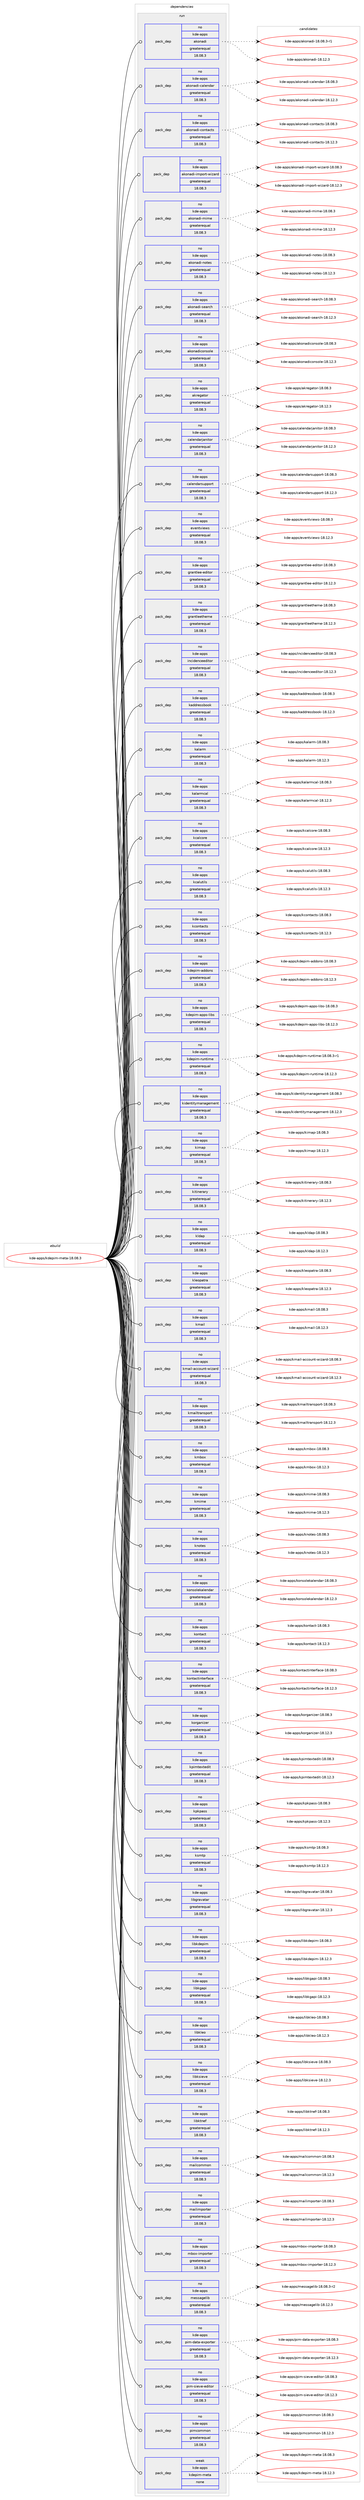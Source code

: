 digraph prolog {

# *************
# Graph options
# *************

newrank=true;
concentrate=true;
compound=true;
graph [rankdir=LR,fontname=Helvetica,fontsize=10,ranksep=1.5];#, ranksep=2.5, nodesep=0.2];
edge  [arrowhead=vee];
node  [fontname=Helvetica,fontsize=10];

# **********
# The ebuild
# **********

subgraph cluster_leftcol {
color=gray;
rank=same;
label=<<i>ebuild</i>>;
id [label="kde-apps/kdepim-meta-18.08.3", color=red, width=4, href="../kde-apps/kdepim-meta-18.08.3.svg"];
}

# ****************
# The dependencies
# ****************

subgraph cluster_midcol {
color=gray;
label=<<i>dependencies</i>>;
subgraph cluster_compile {
fillcolor="#eeeeee";
style=filled;
label=<<i>compile</i>>;
}
subgraph cluster_compileandrun {
fillcolor="#eeeeee";
style=filled;
label=<<i>compile and run</i>>;
}
subgraph cluster_run {
fillcolor="#eeeeee";
style=filled;
label=<<i>run</i>>;
subgraph pack1121995 {
dependency1575246 [label=<<TABLE BORDER="0" CELLBORDER="1" CELLSPACING="0" CELLPADDING="4" WIDTH="220"><TR><TD ROWSPAN="6" CELLPADDING="30">pack_dep</TD></TR><TR><TD WIDTH="110">no</TD></TR><TR><TD>kde-apps</TD></TR><TR><TD>akonadi</TD></TR><TR><TD>greaterequal</TD></TR><TR><TD>18.08.3</TD></TR></TABLE>>, shape=none, color=blue];
}
id:e -> dependency1575246:w [weight=20,style="solid",arrowhead="odot"];
subgraph pack1121996 {
dependency1575247 [label=<<TABLE BORDER="0" CELLBORDER="1" CELLSPACING="0" CELLPADDING="4" WIDTH="220"><TR><TD ROWSPAN="6" CELLPADDING="30">pack_dep</TD></TR><TR><TD WIDTH="110">no</TD></TR><TR><TD>kde-apps</TD></TR><TR><TD>akonadi-calendar</TD></TR><TR><TD>greaterequal</TD></TR><TR><TD>18.08.3</TD></TR></TABLE>>, shape=none, color=blue];
}
id:e -> dependency1575247:w [weight=20,style="solid",arrowhead="odot"];
subgraph pack1121997 {
dependency1575248 [label=<<TABLE BORDER="0" CELLBORDER="1" CELLSPACING="0" CELLPADDING="4" WIDTH="220"><TR><TD ROWSPAN="6" CELLPADDING="30">pack_dep</TD></TR><TR><TD WIDTH="110">no</TD></TR><TR><TD>kde-apps</TD></TR><TR><TD>akonadi-contacts</TD></TR><TR><TD>greaterequal</TD></TR><TR><TD>18.08.3</TD></TR></TABLE>>, shape=none, color=blue];
}
id:e -> dependency1575248:w [weight=20,style="solid",arrowhead="odot"];
subgraph pack1121998 {
dependency1575249 [label=<<TABLE BORDER="0" CELLBORDER="1" CELLSPACING="0" CELLPADDING="4" WIDTH="220"><TR><TD ROWSPAN="6" CELLPADDING="30">pack_dep</TD></TR><TR><TD WIDTH="110">no</TD></TR><TR><TD>kde-apps</TD></TR><TR><TD>akonadi-import-wizard</TD></TR><TR><TD>greaterequal</TD></TR><TR><TD>18.08.3</TD></TR></TABLE>>, shape=none, color=blue];
}
id:e -> dependency1575249:w [weight=20,style="solid",arrowhead="odot"];
subgraph pack1121999 {
dependency1575250 [label=<<TABLE BORDER="0" CELLBORDER="1" CELLSPACING="0" CELLPADDING="4" WIDTH="220"><TR><TD ROWSPAN="6" CELLPADDING="30">pack_dep</TD></TR><TR><TD WIDTH="110">no</TD></TR><TR><TD>kde-apps</TD></TR><TR><TD>akonadi-mime</TD></TR><TR><TD>greaterequal</TD></TR><TR><TD>18.08.3</TD></TR></TABLE>>, shape=none, color=blue];
}
id:e -> dependency1575250:w [weight=20,style="solid",arrowhead="odot"];
subgraph pack1122000 {
dependency1575251 [label=<<TABLE BORDER="0" CELLBORDER="1" CELLSPACING="0" CELLPADDING="4" WIDTH="220"><TR><TD ROWSPAN="6" CELLPADDING="30">pack_dep</TD></TR><TR><TD WIDTH="110">no</TD></TR><TR><TD>kde-apps</TD></TR><TR><TD>akonadi-notes</TD></TR><TR><TD>greaterequal</TD></TR><TR><TD>18.08.3</TD></TR></TABLE>>, shape=none, color=blue];
}
id:e -> dependency1575251:w [weight=20,style="solid",arrowhead="odot"];
subgraph pack1122001 {
dependency1575252 [label=<<TABLE BORDER="0" CELLBORDER="1" CELLSPACING="0" CELLPADDING="4" WIDTH="220"><TR><TD ROWSPAN="6" CELLPADDING="30">pack_dep</TD></TR><TR><TD WIDTH="110">no</TD></TR><TR><TD>kde-apps</TD></TR><TR><TD>akonadi-search</TD></TR><TR><TD>greaterequal</TD></TR><TR><TD>18.08.3</TD></TR></TABLE>>, shape=none, color=blue];
}
id:e -> dependency1575252:w [weight=20,style="solid",arrowhead="odot"];
subgraph pack1122002 {
dependency1575253 [label=<<TABLE BORDER="0" CELLBORDER="1" CELLSPACING="0" CELLPADDING="4" WIDTH="220"><TR><TD ROWSPAN="6" CELLPADDING="30">pack_dep</TD></TR><TR><TD WIDTH="110">no</TD></TR><TR><TD>kde-apps</TD></TR><TR><TD>akonadiconsole</TD></TR><TR><TD>greaterequal</TD></TR><TR><TD>18.08.3</TD></TR></TABLE>>, shape=none, color=blue];
}
id:e -> dependency1575253:w [weight=20,style="solid",arrowhead="odot"];
subgraph pack1122003 {
dependency1575254 [label=<<TABLE BORDER="0" CELLBORDER="1" CELLSPACING="0" CELLPADDING="4" WIDTH="220"><TR><TD ROWSPAN="6" CELLPADDING="30">pack_dep</TD></TR><TR><TD WIDTH="110">no</TD></TR><TR><TD>kde-apps</TD></TR><TR><TD>akregator</TD></TR><TR><TD>greaterequal</TD></TR><TR><TD>18.08.3</TD></TR></TABLE>>, shape=none, color=blue];
}
id:e -> dependency1575254:w [weight=20,style="solid",arrowhead="odot"];
subgraph pack1122004 {
dependency1575255 [label=<<TABLE BORDER="0" CELLBORDER="1" CELLSPACING="0" CELLPADDING="4" WIDTH="220"><TR><TD ROWSPAN="6" CELLPADDING="30">pack_dep</TD></TR><TR><TD WIDTH="110">no</TD></TR><TR><TD>kde-apps</TD></TR><TR><TD>calendarjanitor</TD></TR><TR><TD>greaterequal</TD></TR><TR><TD>18.08.3</TD></TR></TABLE>>, shape=none, color=blue];
}
id:e -> dependency1575255:w [weight=20,style="solid",arrowhead="odot"];
subgraph pack1122005 {
dependency1575256 [label=<<TABLE BORDER="0" CELLBORDER="1" CELLSPACING="0" CELLPADDING="4" WIDTH="220"><TR><TD ROWSPAN="6" CELLPADDING="30">pack_dep</TD></TR><TR><TD WIDTH="110">no</TD></TR><TR><TD>kde-apps</TD></TR><TR><TD>calendarsupport</TD></TR><TR><TD>greaterequal</TD></TR><TR><TD>18.08.3</TD></TR></TABLE>>, shape=none, color=blue];
}
id:e -> dependency1575256:w [weight=20,style="solid",arrowhead="odot"];
subgraph pack1122006 {
dependency1575257 [label=<<TABLE BORDER="0" CELLBORDER="1" CELLSPACING="0" CELLPADDING="4" WIDTH="220"><TR><TD ROWSPAN="6" CELLPADDING="30">pack_dep</TD></TR><TR><TD WIDTH="110">no</TD></TR><TR><TD>kde-apps</TD></TR><TR><TD>eventviews</TD></TR><TR><TD>greaterequal</TD></TR><TR><TD>18.08.3</TD></TR></TABLE>>, shape=none, color=blue];
}
id:e -> dependency1575257:w [weight=20,style="solid",arrowhead="odot"];
subgraph pack1122007 {
dependency1575258 [label=<<TABLE BORDER="0" CELLBORDER="1" CELLSPACING="0" CELLPADDING="4" WIDTH="220"><TR><TD ROWSPAN="6" CELLPADDING="30">pack_dep</TD></TR><TR><TD WIDTH="110">no</TD></TR><TR><TD>kde-apps</TD></TR><TR><TD>grantlee-editor</TD></TR><TR><TD>greaterequal</TD></TR><TR><TD>18.08.3</TD></TR></TABLE>>, shape=none, color=blue];
}
id:e -> dependency1575258:w [weight=20,style="solid",arrowhead="odot"];
subgraph pack1122008 {
dependency1575259 [label=<<TABLE BORDER="0" CELLBORDER="1" CELLSPACING="0" CELLPADDING="4" WIDTH="220"><TR><TD ROWSPAN="6" CELLPADDING="30">pack_dep</TD></TR><TR><TD WIDTH="110">no</TD></TR><TR><TD>kde-apps</TD></TR><TR><TD>grantleetheme</TD></TR><TR><TD>greaterequal</TD></TR><TR><TD>18.08.3</TD></TR></TABLE>>, shape=none, color=blue];
}
id:e -> dependency1575259:w [weight=20,style="solid",arrowhead="odot"];
subgraph pack1122009 {
dependency1575260 [label=<<TABLE BORDER="0" CELLBORDER="1" CELLSPACING="0" CELLPADDING="4" WIDTH="220"><TR><TD ROWSPAN="6" CELLPADDING="30">pack_dep</TD></TR><TR><TD WIDTH="110">no</TD></TR><TR><TD>kde-apps</TD></TR><TR><TD>incidenceeditor</TD></TR><TR><TD>greaterequal</TD></TR><TR><TD>18.08.3</TD></TR></TABLE>>, shape=none, color=blue];
}
id:e -> dependency1575260:w [weight=20,style="solid",arrowhead="odot"];
subgraph pack1122010 {
dependency1575261 [label=<<TABLE BORDER="0" CELLBORDER="1" CELLSPACING="0" CELLPADDING="4" WIDTH="220"><TR><TD ROWSPAN="6" CELLPADDING="30">pack_dep</TD></TR><TR><TD WIDTH="110">no</TD></TR><TR><TD>kde-apps</TD></TR><TR><TD>kaddressbook</TD></TR><TR><TD>greaterequal</TD></TR><TR><TD>18.08.3</TD></TR></TABLE>>, shape=none, color=blue];
}
id:e -> dependency1575261:w [weight=20,style="solid",arrowhead="odot"];
subgraph pack1122011 {
dependency1575262 [label=<<TABLE BORDER="0" CELLBORDER="1" CELLSPACING="0" CELLPADDING="4" WIDTH="220"><TR><TD ROWSPAN="6" CELLPADDING="30">pack_dep</TD></TR><TR><TD WIDTH="110">no</TD></TR><TR><TD>kde-apps</TD></TR><TR><TD>kalarm</TD></TR><TR><TD>greaterequal</TD></TR><TR><TD>18.08.3</TD></TR></TABLE>>, shape=none, color=blue];
}
id:e -> dependency1575262:w [weight=20,style="solid",arrowhead="odot"];
subgraph pack1122012 {
dependency1575263 [label=<<TABLE BORDER="0" CELLBORDER="1" CELLSPACING="0" CELLPADDING="4" WIDTH="220"><TR><TD ROWSPAN="6" CELLPADDING="30">pack_dep</TD></TR><TR><TD WIDTH="110">no</TD></TR><TR><TD>kde-apps</TD></TR><TR><TD>kalarmcal</TD></TR><TR><TD>greaterequal</TD></TR><TR><TD>18.08.3</TD></TR></TABLE>>, shape=none, color=blue];
}
id:e -> dependency1575263:w [weight=20,style="solid",arrowhead="odot"];
subgraph pack1122013 {
dependency1575264 [label=<<TABLE BORDER="0" CELLBORDER="1" CELLSPACING="0" CELLPADDING="4" WIDTH="220"><TR><TD ROWSPAN="6" CELLPADDING="30">pack_dep</TD></TR><TR><TD WIDTH="110">no</TD></TR><TR><TD>kde-apps</TD></TR><TR><TD>kcalcore</TD></TR><TR><TD>greaterequal</TD></TR><TR><TD>18.08.3</TD></TR></TABLE>>, shape=none, color=blue];
}
id:e -> dependency1575264:w [weight=20,style="solid",arrowhead="odot"];
subgraph pack1122014 {
dependency1575265 [label=<<TABLE BORDER="0" CELLBORDER="1" CELLSPACING="0" CELLPADDING="4" WIDTH="220"><TR><TD ROWSPAN="6" CELLPADDING="30">pack_dep</TD></TR><TR><TD WIDTH="110">no</TD></TR><TR><TD>kde-apps</TD></TR><TR><TD>kcalutils</TD></TR><TR><TD>greaterequal</TD></TR><TR><TD>18.08.3</TD></TR></TABLE>>, shape=none, color=blue];
}
id:e -> dependency1575265:w [weight=20,style="solid",arrowhead="odot"];
subgraph pack1122015 {
dependency1575266 [label=<<TABLE BORDER="0" CELLBORDER="1" CELLSPACING="0" CELLPADDING="4" WIDTH="220"><TR><TD ROWSPAN="6" CELLPADDING="30">pack_dep</TD></TR><TR><TD WIDTH="110">no</TD></TR><TR><TD>kde-apps</TD></TR><TR><TD>kcontacts</TD></TR><TR><TD>greaterequal</TD></TR><TR><TD>18.08.3</TD></TR></TABLE>>, shape=none, color=blue];
}
id:e -> dependency1575266:w [weight=20,style="solid",arrowhead="odot"];
subgraph pack1122016 {
dependency1575267 [label=<<TABLE BORDER="0" CELLBORDER="1" CELLSPACING="0" CELLPADDING="4" WIDTH="220"><TR><TD ROWSPAN="6" CELLPADDING="30">pack_dep</TD></TR><TR><TD WIDTH="110">no</TD></TR><TR><TD>kde-apps</TD></TR><TR><TD>kdepim-addons</TD></TR><TR><TD>greaterequal</TD></TR><TR><TD>18.08.3</TD></TR></TABLE>>, shape=none, color=blue];
}
id:e -> dependency1575267:w [weight=20,style="solid",arrowhead="odot"];
subgraph pack1122017 {
dependency1575268 [label=<<TABLE BORDER="0" CELLBORDER="1" CELLSPACING="0" CELLPADDING="4" WIDTH="220"><TR><TD ROWSPAN="6" CELLPADDING="30">pack_dep</TD></TR><TR><TD WIDTH="110">no</TD></TR><TR><TD>kde-apps</TD></TR><TR><TD>kdepim-apps-libs</TD></TR><TR><TD>greaterequal</TD></TR><TR><TD>18.08.3</TD></TR></TABLE>>, shape=none, color=blue];
}
id:e -> dependency1575268:w [weight=20,style="solid",arrowhead="odot"];
subgraph pack1122018 {
dependency1575269 [label=<<TABLE BORDER="0" CELLBORDER="1" CELLSPACING="0" CELLPADDING="4" WIDTH="220"><TR><TD ROWSPAN="6" CELLPADDING="30">pack_dep</TD></TR><TR><TD WIDTH="110">no</TD></TR><TR><TD>kde-apps</TD></TR><TR><TD>kdepim-runtime</TD></TR><TR><TD>greaterequal</TD></TR><TR><TD>18.08.3</TD></TR></TABLE>>, shape=none, color=blue];
}
id:e -> dependency1575269:w [weight=20,style="solid",arrowhead="odot"];
subgraph pack1122019 {
dependency1575270 [label=<<TABLE BORDER="0" CELLBORDER="1" CELLSPACING="0" CELLPADDING="4" WIDTH="220"><TR><TD ROWSPAN="6" CELLPADDING="30">pack_dep</TD></TR><TR><TD WIDTH="110">no</TD></TR><TR><TD>kde-apps</TD></TR><TR><TD>kidentitymanagement</TD></TR><TR><TD>greaterequal</TD></TR><TR><TD>18.08.3</TD></TR></TABLE>>, shape=none, color=blue];
}
id:e -> dependency1575270:w [weight=20,style="solid",arrowhead="odot"];
subgraph pack1122020 {
dependency1575271 [label=<<TABLE BORDER="0" CELLBORDER="1" CELLSPACING="0" CELLPADDING="4" WIDTH="220"><TR><TD ROWSPAN="6" CELLPADDING="30">pack_dep</TD></TR><TR><TD WIDTH="110">no</TD></TR><TR><TD>kde-apps</TD></TR><TR><TD>kimap</TD></TR><TR><TD>greaterequal</TD></TR><TR><TD>18.08.3</TD></TR></TABLE>>, shape=none, color=blue];
}
id:e -> dependency1575271:w [weight=20,style="solid",arrowhead="odot"];
subgraph pack1122021 {
dependency1575272 [label=<<TABLE BORDER="0" CELLBORDER="1" CELLSPACING="0" CELLPADDING="4" WIDTH="220"><TR><TD ROWSPAN="6" CELLPADDING="30">pack_dep</TD></TR><TR><TD WIDTH="110">no</TD></TR><TR><TD>kde-apps</TD></TR><TR><TD>kitinerary</TD></TR><TR><TD>greaterequal</TD></TR><TR><TD>18.08.3</TD></TR></TABLE>>, shape=none, color=blue];
}
id:e -> dependency1575272:w [weight=20,style="solid",arrowhead="odot"];
subgraph pack1122022 {
dependency1575273 [label=<<TABLE BORDER="0" CELLBORDER="1" CELLSPACING="0" CELLPADDING="4" WIDTH="220"><TR><TD ROWSPAN="6" CELLPADDING="30">pack_dep</TD></TR><TR><TD WIDTH="110">no</TD></TR><TR><TD>kde-apps</TD></TR><TR><TD>kldap</TD></TR><TR><TD>greaterequal</TD></TR><TR><TD>18.08.3</TD></TR></TABLE>>, shape=none, color=blue];
}
id:e -> dependency1575273:w [weight=20,style="solid",arrowhead="odot"];
subgraph pack1122023 {
dependency1575274 [label=<<TABLE BORDER="0" CELLBORDER="1" CELLSPACING="0" CELLPADDING="4" WIDTH="220"><TR><TD ROWSPAN="6" CELLPADDING="30">pack_dep</TD></TR><TR><TD WIDTH="110">no</TD></TR><TR><TD>kde-apps</TD></TR><TR><TD>kleopatra</TD></TR><TR><TD>greaterequal</TD></TR><TR><TD>18.08.3</TD></TR></TABLE>>, shape=none, color=blue];
}
id:e -> dependency1575274:w [weight=20,style="solid",arrowhead="odot"];
subgraph pack1122024 {
dependency1575275 [label=<<TABLE BORDER="0" CELLBORDER="1" CELLSPACING="0" CELLPADDING="4" WIDTH="220"><TR><TD ROWSPAN="6" CELLPADDING="30">pack_dep</TD></TR><TR><TD WIDTH="110">no</TD></TR><TR><TD>kde-apps</TD></TR><TR><TD>kmail</TD></TR><TR><TD>greaterequal</TD></TR><TR><TD>18.08.3</TD></TR></TABLE>>, shape=none, color=blue];
}
id:e -> dependency1575275:w [weight=20,style="solid",arrowhead="odot"];
subgraph pack1122025 {
dependency1575276 [label=<<TABLE BORDER="0" CELLBORDER="1" CELLSPACING="0" CELLPADDING="4" WIDTH="220"><TR><TD ROWSPAN="6" CELLPADDING="30">pack_dep</TD></TR><TR><TD WIDTH="110">no</TD></TR><TR><TD>kde-apps</TD></TR><TR><TD>kmail-account-wizard</TD></TR><TR><TD>greaterequal</TD></TR><TR><TD>18.08.3</TD></TR></TABLE>>, shape=none, color=blue];
}
id:e -> dependency1575276:w [weight=20,style="solid",arrowhead="odot"];
subgraph pack1122026 {
dependency1575277 [label=<<TABLE BORDER="0" CELLBORDER="1" CELLSPACING="0" CELLPADDING="4" WIDTH="220"><TR><TD ROWSPAN="6" CELLPADDING="30">pack_dep</TD></TR><TR><TD WIDTH="110">no</TD></TR><TR><TD>kde-apps</TD></TR><TR><TD>kmailtransport</TD></TR><TR><TD>greaterequal</TD></TR><TR><TD>18.08.3</TD></TR></TABLE>>, shape=none, color=blue];
}
id:e -> dependency1575277:w [weight=20,style="solid",arrowhead="odot"];
subgraph pack1122027 {
dependency1575278 [label=<<TABLE BORDER="0" CELLBORDER="1" CELLSPACING="0" CELLPADDING="4" WIDTH="220"><TR><TD ROWSPAN="6" CELLPADDING="30">pack_dep</TD></TR><TR><TD WIDTH="110">no</TD></TR><TR><TD>kde-apps</TD></TR><TR><TD>kmbox</TD></TR><TR><TD>greaterequal</TD></TR><TR><TD>18.08.3</TD></TR></TABLE>>, shape=none, color=blue];
}
id:e -> dependency1575278:w [weight=20,style="solid",arrowhead="odot"];
subgraph pack1122028 {
dependency1575279 [label=<<TABLE BORDER="0" CELLBORDER="1" CELLSPACING="0" CELLPADDING="4" WIDTH="220"><TR><TD ROWSPAN="6" CELLPADDING="30">pack_dep</TD></TR><TR><TD WIDTH="110">no</TD></TR><TR><TD>kde-apps</TD></TR><TR><TD>kmime</TD></TR><TR><TD>greaterequal</TD></TR><TR><TD>18.08.3</TD></TR></TABLE>>, shape=none, color=blue];
}
id:e -> dependency1575279:w [weight=20,style="solid",arrowhead="odot"];
subgraph pack1122029 {
dependency1575280 [label=<<TABLE BORDER="0" CELLBORDER="1" CELLSPACING="0" CELLPADDING="4" WIDTH="220"><TR><TD ROWSPAN="6" CELLPADDING="30">pack_dep</TD></TR><TR><TD WIDTH="110">no</TD></TR><TR><TD>kde-apps</TD></TR><TR><TD>knotes</TD></TR><TR><TD>greaterequal</TD></TR><TR><TD>18.08.3</TD></TR></TABLE>>, shape=none, color=blue];
}
id:e -> dependency1575280:w [weight=20,style="solid",arrowhead="odot"];
subgraph pack1122030 {
dependency1575281 [label=<<TABLE BORDER="0" CELLBORDER="1" CELLSPACING="0" CELLPADDING="4" WIDTH="220"><TR><TD ROWSPAN="6" CELLPADDING="30">pack_dep</TD></TR><TR><TD WIDTH="110">no</TD></TR><TR><TD>kde-apps</TD></TR><TR><TD>konsolekalendar</TD></TR><TR><TD>greaterequal</TD></TR><TR><TD>18.08.3</TD></TR></TABLE>>, shape=none, color=blue];
}
id:e -> dependency1575281:w [weight=20,style="solid",arrowhead="odot"];
subgraph pack1122031 {
dependency1575282 [label=<<TABLE BORDER="0" CELLBORDER="1" CELLSPACING="0" CELLPADDING="4" WIDTH="220"><TR><TD ROWSPAN="6" CELLPADDING="30">pack_dep</TD></TR><TR><TD WIDTH="110">no</TD></TR><TR><TD>kde-apps</TD></TR><TR><TD>kontact</TD></TR><TR><TD>greaterequal</TD></TR><TR><TD>18.08.3</TD></TR></TABLE>>, shape=none, color=blue];
}
id:e -> dependency1575282:w [weight=20,style="solid",arrowhead="odot"];
subgraph pack1122032 {
dependency1575283 [label=<<TABLE BORDER="0" CELLBORDER="1" CELLSPACING="0" CELLPADDING="4" WIDTH="220"><TR><TD ROWSPAN="6" CELLPADDING="30">pack_dep</TD></TR><TR><TD WIDTH="110">no</TD></TR><TR><TD>kde-apps</TD></TR><TR><TD>kontactinterface</TD></TR><TR><TD>greaterequal</TD></TR><TR><TD>18.08.3</TD></TR></TABLE>>, shape=none, color=blue];
}
id:e -> dependency1575283:w [weight=20,style="solid",arrowhead="odot"];
subgraph pack1122033 {
dependency1575284 [label=<<TABLE BORDER="0" CELLBORDER="1" CELLSPACING="0" CELLPADDING="4" WIDTH="220"><TR><TD ROWSPAN="6" CELLPADDING="30">pack_dep</TD></TR><TR><TD WIDTH="110">no</TD></TR><TR><TD>kde-apps</TD></TR><TR><TD>korganizer</TD></TR><TR><TD>greaterequal</TD></TR><TR><TD>18.08.3</TD></TR></TABLE>>, shape=none, color=blue];
}
id:e -> dependency1575284:w [weight=20,style="solid",arrowhead="odot"];
subgraph pack1122034 {
dependency1575285 [label=<<TABLE BORDER="0" CELLBORDER="1" CELLSPACING="0" CELLPADDING="4" WIDTH="220"><TR><TD ROWSPAN="6" CELLPADDING="30">pack_dep</TD></TR><TR><TD WIDTH="110">no</TD></TR><TR><TD>kde-apps</TD></TR><TR><TD>kpimtextedit</TD></TR><TR><TD>greaterequal</TD></TR><TR><TD>18.08.3</TD></TR></TABLE>>, shape=none, color=blue];
}
id:e -> dependency1575285:w [weight=20,style="solid",arrowhead="odot"];
subgraph pack1122035 {
dependency1575286 [label=<<TABLE BORDER="0" CELLBORDER="1" CELLSPACING="0" CELLPADDING="4" WIDTH="220"><TR><TD ROWSPAN="6" CELLPADDING="30">pack_dep</TD></TR><TR><TD WIDTH="110">no</TD></TR><TR><TD>kde-apps</TD></TR><TR><TD>kpkpass</TD></TR><TR><TD>greaterequal</TD></TR><TR><TD>18.08.3</TD></TR></TABLE>>, shape=none, color=blue];
}
id:e -> dependency1575286:w [weight=20,style="solid",arrowhead="odot"];
subgraph pack1122036 {
dependency1575287 [label=<<TABLE BORDER="0" CELLBORDER="1" CELLSPACING="0" CELLPADDING="4" WIDTH="220"><TR><TD ROWSPAN="6" CELLPADDING="30">pack_dep</TD></TR><TR><TD WIDTH="110">no</TD></TR><TR><TD>kde-apps</TD></TR><TR><TD>ksmtp</TD></TR><TR><TD>greaterequal</TD></TR><TR><TD>18.08.3</TD></TR></TABLE>>, shape=none, color=blue];
}
id:e -> dependency1575287:w [weight=20,style="solid",arrowhead="odot"];
subgraph pack1122037 {
dependency1575288 [label=<<TABLE BORDER="0" CELLBORDER="1" CELLSPACING="0" CELLPADDING="4" WIDTH="220"><TR><TD ROWSPAN="6" CELLPADDING="30">pack_dep</TD></TR><TR><TD WIDTH="110">no</TD></TR><TR><TD>kde-apps</TD></TR><TR><TD>libgravatar</TD></TR><TR><TD>greaterequal</TD></TR><TR><TD>18.08.3</TD></TR></TABLE>>, shape=none, color=blue];
}
id:e -> dependency1575288:w [weight=20,style="solid",arrowhead="odot"];
subgraph pack1122038 {
dependency1575289 [label=<<TABLE BORDER="0" CELLBORDER="1" CELLSPACING="0" CELLPADDING="4" WIDTH="220"><TR><TD ROWSPAN="6" CELLPADDING="30">pack_dep</TD></TR><TR><TD WIDTH="110">no</TD></TR><TR><TD>kde-apps</TD></TR><TR><TD>libkdepim</TD></TR><TR><TD>greaterequal</TD></TR><TR><TD>18.08.3</TD></TR></TABLE>>, shape=none, color=blue];
}
id:e -> dependency1575289:w [weight=20,style="solid",arrowhead="odot"];
subgraph pack1122039 {
dependency1575290 [label=<<TABLE BORDER="0" CELLBORDER="1" CELLSPACING="0" CELLPADDING="4" WIDTH="220"><TR><TD ROWSPAN="6" CELLPADDING="30">pack_dep</TD></TR><TR><TD WIDTH="110">no</TD></TR><TR><TD>kde-apps</TD></TR><TR><TD>libkgapi</TD></TR><TR><TD>greaterequal</TD></TR><TR><TD>18.08.3</TD></TR></TABLE>>, shape=none, color=blue];
}
id:e -> dependency1575290:w [weight=20,style="solid",arrowhead="odot"];
subgraph pack1122040 {
dependency1575291 [label=<<TABLE BORDER="0" CELLBORDER="1" CELLSPACING="0" CELLPADDING="4" WIDTH="220"><TR><TD ROWSPAN="6" CELLPADDING="30">pack_dep</TD></TR><TR><TD WIDTH="110">no</TD></TR><TR><TD>kde-apps</TD></TR><TR><TD>libkleo</TD></TR><TR><TD>greaterequal</TD></TR><TR><TD>18.08.3</TD></TR></TABLE>>, shape=none, color=blue];
}
id:e -> dependency1575291:w [weight=20,style="solid",arrowhead="odot"];
subgraph pack1122041 {
dependency1575292 [label=<<TABLE BORDER="0" CELLBORDER="1" CELLSPACING="0" CELLPADDING="4" WIDTH="220"><TR><TD ROWSPAN="6" CELLPADDING="30">pack_dep</TD></TR><TR><TD WIDTH="110">no</TD></TR><TR><TD>kde-apps</TD></TR><TR><TD>libksieve</TD></TR><TR><TD>greaterequal</TD></TR><TR><TD>18.08.3</TD></TR></TABLE>>, shape=none, color=blue];
}
id:e -> dependency1575292:w [weight=20,style="solid",arrowhead="odot"];
subgraph pack1122042 {
dependency1575293 [label=<<TABLE BORDER="0" CELLBORDER="1" CELLSPACING="0" CELLPADDING="4" WIDTH="220"><TR><TD ROWSPAN="6" CELLPADDING="30">pack_dep</TD></TR><TR><TD WIDTH="110">no</TD></TR><TR><TD>kde-apps</TD></TR><TR><TD>libktnef</TD></TR><TR><TD>greaterequal</TD></TR><TR><TD>18.08.3</TD></TR></TABLE>>, shape=none, color=blue];
}
id:e -> dependency1575293:w [weight=20,style="solid",arrowhead="odot"];
subgraph pack1122043 {
dependency1575294 [label=<<TABLE BORDER="0" CELLBORDER="1" CELLSPACING="0" CELLPADDING="4" WIDTH="220"><TR><TD ROWSPAN="6" CELLPADDING="30">pack_dep</TD></TR><TR><TD WIDTH="110">no</TD></TR><TR><TD>kde-apps</TD></TR><TR><TD>mailcommon</TD></TR><TR><TD>greaterequal</TD></TR><TR><TD>18.08.3</TD></TR></TABLE>>, shape=none, color=blue];
}
id:e -> dependency1575294:w [weight=20,style="solid",arrowhead="odot"];
subgraph pack1122044 {
dependency1575295 [label=<<TABLE BORDER="0" CELLBORDER="1" CELLSPACING="0" CELLPADDING="4" WIDTH="220"><TR><TD ROWSPAN="6" CELLPADDING="30">pack_dep</TD></TR><TR><TD WIDTH="110">no</TD></TR><TR><TD>kde-apps</TD></TR><TR><TD>mailimporter</TD></TR><TR><TD>greaterequal</TD></TR><TR><TD>18.08.3</TD></TR></TABLE>>, shape=none, color=blue];
}
id:e -> dependency1575295:w [weight=20,style="solid",arrowhead="odot"];
subgraph pack1122045 {
dependency1575296 [label=<<TABLE BORDER="0" CELLBORDER="1" CELLSPACING="0" CELLPADDING="4" WIDTH="220"><TR><TD ROWSPAN="6" CELLPADDING="30">pack_dep</TD></TR><TR><TD WIDTH="110">no</TD></TR><TR><TD>kde-apps</TD></TR><TR><TD>mbox-importer</TD></TR><TR><TD>greaterequal</TD></TR><TR><TD>18.08.3</TD></TR></TABLE>>, shape=none, color=blue];
}
id:e -> dependency1575296:w [weight=20,style="solid",arrowhead="odot"];
subgraph pack1122046 {
dependency1575297 [label=<<TABLE BORDER="0" CELLBORDER="1" CELLSPACING="0" CELLPADDING="4" WIDTH="220"><TR><TD ROWSPAN="6" CELLPADDING="30">pack_dep</TD></TR><TR><TD WIDTH="110">no</TD></TR><TR><TD>kde-apps</TD></TR><TR><TD>messagelib</TD></TR><TR><TD>greaterequal</TD></TR><TR><TD>18.08.3</TD></TR></TABLE>>, shape=none, color=blue];
}
id:e -> dependency1575297:w [weight=20,style="solid",arrowhead="odot"];
subgraph pack1122047 {
dependency1575298 [label=<<TABLE BORDER="0" CELLBORDER="1" CELLSPACING="0" CELLPADDING="4" WIDTH="220"><TR><TD ROWSPAN="6" CELLPADDING="30">pack_dep</TD></TR><TR><TD WIDTH="110">no</TD></TR><TR><TD>kde-apps</TD></TR><TR><TD>pim-data-exporter</TD></TR><TR><TD>greaterequal</TD></TR><TR><TD>18.08.3</TD></TR></TABLE>>, shape=none, color=blue];
}
id:e -> dependency1575298:w [weight=20,style="solid",arrowhead="odot"];
subgraph pack1122048 {
dependency1575299 [label=<<TABLE BORDER="0" CELLBORDER="1" CELLSPACING="0" CELLPADDING="4" WIDTH="220"><TR><TD ROWSPAN="6" CELLPADDING="30">pack_dep</TD></TR><TR><TD WIDTH="110">no</TD></TR><TR><TD>kde-apps</TD></TR><TR><TD>pim-sieve-editor</TD></TR><TR><TD>greaterequal</TD></TR><TR><TD>18.08.3</TD></TR></TABLE>>, shape=none, color=blue];
}
id:e -> dependency1575299:w [weight=20,style="solid",arrowhead="odot"];
subgraph pack1122049 {
dependency1575300 [label=<<TABLE BORDER="0" CELLBORDER="1" CELLSPACING="0" CELLPADDING="4" WIDTH="220"><TR><TD ROWSPAN="6" CELLPADDING="30">pack_dep</TD></TR><TR><TD WIDTH="110">no</TD></TR><TR><TD>kde-apps</TD></TR><TR><TD>pimcommon</TD></TR><TR><TD>greaterequal</TD></TR><TR><TD>18.08.3</TD></TR></TABLE>>, shape=none, color=blue];
}
id:e -> dependency1575300:w [weight=20,style="solid",arrowhead="odot"];
subgraph pack1122050 {
dependency1575301 [label=<<TABLE BORDER="0" CELLBORDER="1" CELLSPACING="0" CELLPADDING="4" WIDTH="220"><TR><TD ROWSPAN="6" CELLPADDING="30">pack_dep</TD></TR><TR><TD WIDTH="110">weak</TD></TR><TR><TD>kde-apps</TD></TR><TR><TD>kdepim-meta</TD></TR><TR><TD>none</TD></TR><TR><TD></TD></TR></TABLE>>, shape=none, color=blue];
}
id:e -> dependency1575301:w [weight=20,style="solid",arrowhead="odot"];
}
}

# **************
# The candidates
# **************

subgraph cluster_choices {
rank=same;
color=gray;
label=<<i>candidates</i>>;

subgraph choice1121995 {
color=black;
nodesep=1;
choice107100101459711211211547971071111109710010545495646485646514511449 [label="kde-apps/akonadi-18.08.3-r1", color=red, width=4,href="../kde-apps/akonadi-18.08.3-r1.svg"];
choice10710010145971121121154797107111110971001054549564649504651 [label="kde-apps/akonadi-18.12.3", color=red, width=4,href="../kde-apps/akonadi-18.12.3.svg"];
dependency1575246:e -> choice107100101459711211211547971071111109710010545495646485646514511449:w [style=dotted,weight="100"];
dependency1575246:e -> choice10710010145971121121154797107111110971001054549564649504651:w [style=dotted,weight="100"];
}
subgraph choice1121996 {
color=black;
nodesep=1;
choice1071001014597112112115479710711111097100105459997108101110100971144549564648564651 [label="kde-apps/akonadi-calendar-18.08.3", color=red, width=4,href="../kde-apps/akonadi-calendar-18.08.3.svg"];
choice1071001014597112112115479710711111097100105459997108101110100971144549564649504651 [label="kde-apps/akonadi-calendar-18.12.3", color=red, width=4,href="../kde-apps/akonadi-calendar-18.12.3.svg"];
dependency1575247:e -> choice1071001014597112112115479710711111097100105459997108101110100971144549564648564651:w [style=dotted,weight="100"];
dependency1575247:e -> choice1071001014597112112115479710711111097100105459997108101110100971144549564649504651:w [style=dotted,weight="100"];
}
subgraph choice1121997 {
color=black;
nodesep=1;
choice1071001014597112112115479710711111097100105459911111011697991161154549564648564651 [label="kde-apps/akonadi-contacts-18.08.3", color=red, width=4,href="../kde-apps/akonadi-contacts-18.08.3.svg"];
choice1071001014597112112115479710711111097100105459911111011697991161154549564649504651 [label="kde-apps/akonadi-contacts-18.12.3", color=red, width=4,href="../kde-apps/akonadi-contacts-18.12.3.svg"];
dependency1575248:e -> choice1071001014597112112115479710711111097100105459911111011697991161154549564648564651:w [style=dotted,weight="100"];
dependency1575248:e -> choice1071001014597112112115479710711111097100105459911111011697991161154549564649504651:w [style=dotted,weight="100"];
}
subgraph choice1121998 {
color=black;
nodesep=1;
choice10710010145971121121154797107111110971001054510510911211111411645119105122971141004549564648564651 [label="kde-apps/akonadi-import-wizard-18.08.3", color=red, width=4,href="../kde-apps/akonadi-import-wizard-18.08.3.svg"];
choice10710010145971121121154797107111110971001054510510911211111411645119105122971141004549564649504651 [label="kde-apps/akonadi-import-wizard-18.12.3", color=red, width=4,href="../kde-apps/akonadi-import-wizard-18.12.3.svg"];
dependency1575249:e -> choice10710010145971121121154797107111110971001054510510911211111411645119105122971141004549564648564651:w [style=dotted,weight="100"];
dependency1575249:e -> choice10710010145971121121154797107111110971001054510510911211111411645119105122971141004549564649504651:w [style=dotted,weight="100"];
}
subgraph choice1121999 {
color=black;
nodesep=1;
choice1071001014597112112115479710711111097100105451091051091014549564648564651 [label="kde-apps/akonadi-mime-18.08.3", color=red, width=4,href="../kde-apps/akonadi-mime-18.08.3.svg"];
choice1071001014597112112115479710711111097100105451091051091014549564649504651 [label="kde-apps/akonadi-mime-18.12.3", color=red, width=4,href="../kde-apps/akonadi-mime-18.12.3.svg"];
dependency1575250:e -> choice1071001014597112112115479710711111097100105451091051091014549564648564651:w [style=dotted,weight="100"];
dependency1575250:e -> choice1071001014597112112115479710711111097100105451091051091014549564649504651:w [style=dotted,weight="100"];
}
subgraph choice1122000 {
color=black;
nodesep=1;
choice1071001014597112112115479710711111097100105451101111161011154549564648564651 [label="kde-apps/akonadi-notes-18.08.3", color=red, width=4,href="../kde-apps/akonadi-notes-18.08.3.svg"];
choice1071001014597112112115479710711111097100105451101111161011154549564649504651 [label="kde-apps/akonadi-notes-18.12.3", color=red, width=4,href="../kde-apps/akonadi-notes-18.12.3.svg"];
dependency1575251:e -> choice1071001014597112112115479710711111097100105451101111161011154549564648564651:w [style=dotted,weight="100"];
dependency1575251:e -> choice1071001014597112112115479710711111097100105451101111161011154549564649504651:w [style=dotted,weight="100"];
}
subgraph choice1122001 {
color=black;
nodesep=1;
choice10710010145971121121154797107111110971001054511510197114991044549564648564651 [label="kde-apps/akonadi-search-18.08.3", color=red, width=4,href="../kde-apps/akonadi-search-18.08.3.svg"];
choice10710010145971121121154797107111110971001054511510197114991044549564649504651 [label="kde-apps/akonadi-search-18.12.3", color=red, width=4,href="../kde-apps/akonadi-search-18.12.3.svg"];
dependency1575252:e -> choice10710010145971121121154797107111110971001054511510197114991044549564648564651:w [style=dotted,weight="100"];
dependency1575252:e -> choice10710010145971121121154797107111110971001054511510197114991044549564649504651:w [style=dotted,weight="100"];
}
subgraph choice1122002 {
color=black;
nodesep=1;
choice1071001014597112112115479710711111097100105991111101151111081014549564648564651 [label="kde-apps/akonadiconsole-18.08.3", color=red, width=4,href="../kde-apps/akonadiconsole-18.08.3.svg"];
choice1071001014597112112115479710711111097100105991111101151111081014549564649504651 [label="kde-apps/akonadiconsole-18.12.3", color=red, width=4,href="../kde-apps/akonadiconsole-18.12.3.svg"];
dependency1575253:e -> choice1071001014597112112115479710711111097100105991111101151111081014549564648564651:w [style=dotted,weight="100"];
dependency1575253:e -> choice1071001014597112112115479710711111097100105991111101151111081014549564649504651:w [style=dotted,weight="100"];
}
subgraph choice1122003 {
color=black;
nodesep=1;
choice10710010145971121121154797107114101103971161111144549564648564651 [label="kde-apps/akregator-18.08.3", color=red, width=4,href="../kde-apps/akregator-18.08.3.svg"];
choice10710010145971121121154797107114101103971161111144549564649504651 [label="kde-apps/akregator-18.12.3", color=red, width=4,href="../kde-apps/akregator-18.12.3.svg"];
dependency1575254:e -> choice10710010145971121121154797107114101103971161111144549564648564651:w [style=dotted,weight="100"];
dependency1575254:e -> choice10710010145971121121154797107114101103971161111144549564649504651:w [style=dotted,weight="100"];
}
subgraph choice1122004 {
color=black;
nodesep=1;
choice107100101459711211211547999710810111010097114106971101051161111144549564648564651 [label="kde-apps/calendarjanitor-18.08.3", color=red, width=4,href="../kde-apps/calendarjanitor-18.08.3.svg"];
choice107100101459711211211547999710810111010097114106971101051161111144549564649504651 [label="kde-apps/calendarjanitor-18.12.3", color=red, width=4,href="../kde-apps/calendarjanitor-18.12.3.svg"];
dependency1575255:e -> choice107100101459711211211547999710810111010097114106971101051161111144549564648564651:w [style=dotted,weight="100"];
dependency1575255:e -> choice107100101459711211211547999710810111010097114106971101051161111144549564649504651:w [style=dotted,weight="100"];
}
subgraph choice1122005 {
color=black;
nodesep=1;
choice1071001014597112112115479997108101110100971141151171121121111141164549564648564651 [label="kde-apps/calendarsupport-18.08.3", color=red, width=4,href="../kde-apps/calendarsupport-18.08.3.svg"];
choice1071001014597112112115479997108101110100971141151171121121111141164549564649504651 [label="kde-apps/calendarsupport-18.12.3", color=red, width=4,href="../kde-apps/calendarsupport-18.12.3.svg"];
dependency1575256:e -> choice1071001014597112112115479997108101110100971141151171121121111141164549564648564651:w [style=dotted,weight="100"];
dependency1575256:e -> choice1071001014597112112115479997108101110100971141151171121121111141164549564649504651:w [style=dotted,weight="100"];
}
subgraph choice1122006 {
color=black;
nodesep=1;
choice1071001014597112112115471011181011101161181051011191154549564648564651 [label="kde-apps/eventviews-18.08.3", color=red, width=4,href="../kde-apps/eventviews-18.08.3.svg"];
choice1071001014597112112115471011181011101161181051011191154549564649504651 [label="kde-apps/eventviews-18.12.3", color=red, width=4,href="../kde-apps/eventviews-18.12.3.svg"];
dependency1575257:e -> choice1071001014597112112115471011181011101161181051011191154549564648564651:w [style=dotted,weight="100"];
dependency1575257:e -> choice1071001014597112112115471011181011101161181051011191154549564649504651:w [style=dotted,weight="100"];
}
subgraph choice1122007 {
color=black;
nodesep=1;
choice10710010145971121121154710311497110116108101101451011001051161111144549564648564651 [label="kde-apps/grantlee-editor-18.08.3", color=red, width=4,href="../kde-apps/grantlee-editor-18.08.3.svg"];
choice10710010145971121121154710311497110116108101101451011001051161111144549564649504651 [label="kde-apps/grantlee-editor-18.12.3", color=red, width=4,href="../kde-apps/grantlee-editor-18.12.3.svg"];
dependency1575258:e -> choice10710010145971121121154710311497110116108101101451011001051161111144549564648564651:w [style=dotted,weight="100"];
dependency1575258:e -> choice10710010145971121121154710311497110116108101101451011001051161111144549564649504651:w [style=dotted,weight="100"];
}
subgraph choice1122008 {
color=black;
nodesep=1;
choice107100101459711211211547103114971101161081011011161041011091014549564648564651 [label="kde-apps/grantleetheme-18.08.3", color=red, width=4,href="../kde-apps/grantleetheme-18.08.3.svg"];
choice107100101459711211211547103114971101161081011011161041011091014549564649504651 [label="kde-apps/grantleetheme-18.12.3", color=red, width=4,href="../kde-apps/grantleetheme-18.12.3.svg"];
dependency1575259:e -> choice107100101459711211211547103114971101161081011011161041011091014549564648564651:w [style=dotted,weight="100"];
dependency1575259:e -> choice107100101459711211211547103114971101161081011011161041011091014549564649504651:w [style=dotted,weight="100"];
}
subgraph choice1122009 {
color=black;
nodesep=1;
choice10710010145971121121154710511099105100101110991011011001051161111144549564648564651 [label="kde-apps/incidenceeditor-18.08.3", color=red, width=4,href="../kde-apps/incidenceeditor-18.08.3.svg"];
choice10710010145971121121154710511099105100101110991011011001051161111144549564649504651 [label="kde-apps/incidenceeditor-18.12.3", color=red, width=4,href="../kde-apps/incidenceeditor-18.12.3.svg"];
dependency1575260:e -> choice10710010145971121121154710511099105100101110991011011001051161111144549564648564651:w [style=dotted,weight="100"];
dependency1575260:e -> choice10710010145971121121154710511099105100101110991011011001051161111144549564649504651:w [style=dotted,weight="100"];
}
subgraph choice1122010 {
color=black;
nodesep=1;
choice10710010145971121121154710797100100114101115115981111111074549564648564651 [label="kde-apps/kaddressbook-18.08.3", color=red, width=4,href="../kde-apps/kaddressbook-18.08.3.svg"];
choice10710010145971121121154710797100100114101115115981111111074549564649504651 [label="kde-apps/kaddressbook-18.12.3", color=red, width=4,href="../kde-apps/kaddressbook-18.12.3.svg"];
dependency1575261:e -> choice10710010145971121121154710797100100114101115115981111111074549564648564651:w [style=dotted,weight="100"];
dependency1575261:e -> choice10710010145971121121154710797100100114101115115981111111074549564649504651:w [style=dotted,weight="100"];
}
subgraph choice1122011 {
color=black;
nodesep=1;
choice10710010145971121121154710797108971141094549564648564651 [label="kde-apps/kalarm-18.08.3", color=red, width=4,href="../kde-apps/kalarm-18.08.3.svg"];
choice10710010145971121121154710797108971141094549564649504651 [label="kde-apps/kalarm-18.12.3", color=red, width=4,href="../kde-apps/kalarm-18.12.3.svg"];
dependency1575262:e -> choice10710010145971121121154710797108971141094549564648564651:w [style=dotted,weight="100"];
dependency1575262:e -> choice10710010145971121121154710797108971141094549564649504651:w [style=dotted,weight="100"];
}
subgraph choice1122012 {
color=black;
nodesep=1;
choice107100101459711211211547107971089711410999971084549564648564651 [label="kde-apps/kalarmcal-18.08.3", color=red, width=4,href="../kde-apps/kalarmcal-18.08.3.svg"];
choice107100101459711211211547107971089711410999971084549564649504651 [label="kde-apps/kalarmcal-18.12.3", color=red, width=4,href="../kde-apps/kalarmcal-18.12.3.svg"];
dependency1575263:e -> choice107100101459711211211547107971089711410999971084549564648564651:w [style=dotted,weight="100"];
dependency1575263:e -> choice107100101459711211211547107971089711410999971084549564649504651:w [style=dotted,weight="100"];
}
subgraph choice1122013 {
color=black;
nodesep=1;
choice1071001014597112112115471079997108991111141014549564648564651 [label="kde-apps/kcalcore-18.08.3", color=red, width=4,href="../kde-apps/kcalcore-18.08.3.svg"];
choice1071001014597112112115471079997108991111141014549564649504651 [label="kde-apps/kcalcore-18.12.3", color=red, width=4,href="../kde-apps/kcalcore-18.12.3.svg"];
dependency1575264:e -> choice1071001014597112112115471079997108991111141014549564648564651:w [style=dotted,weight="100"];
dependency1575264:e -> choice1071001014597112112115471079997108991111141014549564649504651:w [style=dotted,weight="100"];
}
subgraph choice1122014 {
color=black;
nodesep=1;
choice10710010145971121121154710799971081171161051081154549564648564651 [label="kde-apps/kcalutils-18.08.3", color=red, width=4,href="../kde-apps/kcalutils-18.08.3.svg"];
choice10710010145971121121154710799971081171161051081154549564649504651 [label="kde-apps/kcalutils-18.12.3", color=red, width=4,href="../kde-apps/kcalutils-18.12.3.svg"];
dependency1575265:e -> choice10710010145971121121154710799971081171161051081154549564648564651:w [style=dotted,weight="100"];
dependency1575265:e -> choice10710010145971121121154710799971081171161051081154549564649504651:w [style=dotted,weight="100"];
}
subgraph choice1122015 {
color=black;
nodesep=1;
choice1071001014597112112115471079911111011697991161154549564648564651 [label="kde-apps/kcontacts-18.08.3", color=red, width=4,href="../kde-apps/kcontacts-18.08.3.svg"];
choice1071001014597112112115471079911111011697991161154549564649504651 [label="kde-apps/kcontacts-18.12.3", color=red, width=4,href="../kde-apps/kcontacts-18.12.3.svg"];
dependency1575266:e -> choice1071001014597112112115471079911111011697991161154549564648564651:w [style=dotted,weight="100"];
dependency1575266:e -> choice1071001014597112112115471079911111011697991161154549564649504651:w [style=dotted,weight="100"];
}
subgraph choice1122016 {
color=black;
nodesep=1;
choice10710010145971121121154710710010111210510945971001001111101154549564648564651 [label="kde-apps/kdepim-addons-18.08.3", color=red, width=4,href="../kde-apps/kdepim-addons-18.08.3.svg"];
choice10710010145971121121154710710010111210510945971001001111101154549564649504651 [label="kde-apps/kdepim-addons-18.12.3", color=red, width=4,href="../kde-apps/kdepim-addons-18.12.3.svg"];
dependency1575267:e -> choice10710010145971121121154710710010111210510945971001001111101154549564648564651:w [style=dotted,weight="100"];
dependency1575267:e -> choice10710010145971121121154710710010111210510945971001001111101154549564649504651:w [style=dotted,weight="100"];
}
subgraph choice1122017 {
color=black;
nodesep=1;
choice107100101459711211211547107100101112105109459711211211545108105981154549564648564651 [label="kde-apps/kdepim-apps-libs-18.08.3", color=red, width=4,href="../kde-apps/kdepim-apps-libs-18.08.3.svg"];
choice107100101459711211211547107100101112105109459711211211545108105981154549564649504651 [label="kde-apps/kdepim-apps-libs-18.12.3", color=red, width=4,href="../kde-apps/kdepim-apps-libs-18.12.3.svg"];
dependency1575268:e -> choice107100101459711211211547107100101112105109459711211211545108105981154549564648564651:w [style=dotted,weight="100"];
dependency1575268:e -> choice107100101459711211211547107100101112105109459711211211545108105981154549564649504651:w [style=dotted,weight="100"];
}
subgraph choice1122018 {
color=black;
nodesep=1;
choice1071001014597112112115471071001011121051094511411711011610510910145495646485646514511449 [label="kde-apps/kdepim-runtime-18.08.3-r1", color=red, width=4,href="../kde-apps/kdepim-runtime-18.08.3-r1.svg"];
choice107100101459711211211547107100101112105109451141171101161051091014549564649504651 [label="kde-apps/kdepim-runtime-18.12.3", color=red, width=4,href="../kde-apps/kdepim-runtime-18.12.3.svg"];
dependency1575269:e -> choice1071001014597112112115471071001011121051094511411711011610510910145495646485646514511449:w [style=dotted,weight="100"];
dependency1575269:e -> choice107100101459711211211547107100101112105109451141171101161051091014549564649504651:w [style=dotted,weight="100"];
}
subgraph choice1122019 {
color=black;
nodesep=1;
choice10710010145971121121154710710510010111011610511612110997110971031011091011101164549564648564651 [label="kde-apps/kidentitymanagement-18.08.3", color=red, width=4,href="../kde-apps/kidentitymanagement-18.08.3.svg"];
choice10710010145971121121154710710510010111011610511612110997110971031011091011101164549564649504651 [label="kde-apps/kidentitymanagement-18.12.3", color=red, width=4,href="../kde-apps/kidentitymanagement-18.12.3.svg"];
dependency1575270:e -> choice10710010145971121121154710710510010111011610511612110997110971031011091011101164549564648564651:w [style=dotted,weight="100"];
dependency1575270:e -> choice10710010145971121121154710710510010111011610511612110997110971031011091011101164549564649504651:w [style=dotted,weight="100"];
}
subgraph choice1122020 {
color=black;
nodesep=1;
choice107100101459711211211547107105109971124549564648564651 [label="kde-apps/kimap-18.08.3", color=red, width=4,href="../kde-apps/kimap-18.08.3.svg"];
choice107100101459711211211547107105109971124549564649504651 [label="kde-apps/kimap-18.12.3", color=red, width=4,href="../kde-apps/kimap-18.12.3.svg"];
dependency1575271:e -> choice107100101459711211211547107105109971124549564648564651:w [style=dotted,weight="100"];
dependency1575271:e -> choice107100101459711211211547107105109971124549564649504651:w [style=dotted,weight="100"];
}
subgraph choice1122021 {
color=black;
nodesep=1;
choice107100101459711211211547107105116105110101114971141214549564648564651 [label="kde-apps/kitinerary-18.08.3", color=red, width=4,href="../kde-apps/kitinerary-18.08.3.svg"];
choice107100101459711211211547107105116105110101114971141214549564649504651 [label="kde-apps/kitinerary-18.12.3", color=red, width=4,href="../kde-apps/kitinerary-18.12.3.svg"];
dependency1575272:e -> choice107100101459711211211547107105116105110101114971141214549564648564651:w [style=dotted,weight="100"];
dependency1575272:e -> choice107100101459711211211547107105116105110101114971141214549564649504651:w [style=dotted,weight="100"];
}
subgraph choice1122022 {
color=black;
nodesep=1;
choice107100101459711211211547107108100971124549564648564651 [label="kde-apps/kldap-18.08.3", color=red, width=4,href="../kde-apps/kldap-18.08.3.svg"];
choice107100101459711211211547107108100971124549564649504651 [label="kde-apps/kldap-18.12.3", color=red, width=4,href="../kde-apps/kldap-18.12.3.svg"];
dependency1575273:e -> choice107100101459711211211547107108100971124549564648564651:w [style=dotted,weight="100"];
dependency1575273:e -> choice107100101459711211211547107108100971124549564649504651:w [style=dotted,weight="100"];
}
subgraph choice1122023 {
color=black;
nodesep=1;
choice10710010145971121121154710710810111111297116114974549564648564651 [label="kde-apps/kleopatra-18.08.3", color=red, width=4,href="../kde-apps/kleopatra-18.08.3.svg"];
choice10710010145971121121154710710810111111297116114974549564649504651 [label="kde-apps/kleopatra-18.12.3", color=red, width=4,href="../kde-apps/kleopatra-18.12.3.svg"];
dependency1575274:e -> choice10710010145971121121154710710810111111297116114974549564648564651:w [style=dotted,weight="100"];
dependency1575274:e -> choice10710010145971121121154710710810111111297116114974549564649504651:w [style=dotted,weight="100"];
}
subgraph choice1122024 {
color=black;
nodesep=1;
choice107100101459711211211547107109971051084549564648564651 [label="kde-apps/kmail-18.08.3", color=red, width=4,href="../kde-apps/kmail-18.08.3.svg"];
choice107100101459711211211547107109971051084549564649504651 [label="kde-apps/kmail-18.12.3", color=red, width=4,href="../kde-apps/kmail-18.12.3.svg"];
dependency1575275:e -> choice107100101459711211211547107109971051084549564648564651:w [style=dotted,weight="100"];
dependency1575275:e -> choice107100101459711211211547107109971051084549564649504651:w [style=dotted,weight="100"];
}
subgraph choice1122025 {
color=black;
nodesep=1;
choice107100101459711211211547107109971051084597999911111711011645119105122971141004549564648564651 [label="kde-apps/kmail-account-wizard-18.08.3", color=red, width=4,href="../kde-apps/kmail-account-wizard-18.08.3.svg"];
choice107100101459711211211547107109971051084597999911111711011645119105122971141004549564649504651 [label="kde-apps/kmail-account-wizard-18.12.3", color=red, width=4,href="../kde-apps/kmail-account-wizard-18.12.3.svg"];
dependency1575276:e -> choice107100101459711211211547107109971051084597999911111711011645119105122971141004549564648564651:w [style=dotted,weight="100"];
dependency1575276:e -> choice107100101459711211211547107109971051084597999911111711011645119105122971141004549564649504651:w [style=dotted,weight="100"];
}
subgraph choice1122026 {
color=black;
nodesep=1;
choice10710010145971121121154710710997105108116114971101151121111141164549564648564651 [label="kde-apps/kmailtransport-18.08.3", color=red, width=4,href="../kde-apps/kmailtransport-18.08.3.svg"];
choice10710010145971121121154710710997105108116114971101151121111141164549564649504651 [label="kde-apps/kmailtransport-18.12.3", color=red, width=4,href="../kde-apps/kmailtransport-18.12.3.svg"];
dependency1575277:e -> choice10710010145971121121154710710997105108116114971101151121111141164549564648564651:w [style=dotted,weight="100"];
dependency1575277:e -> choice10710010145971121121154710710997105108116114971101151121111141164549564649504651:w [style=dotted,weight="100"];
}
subgraph choice1122027 {
color=black;
nodesep=1;
choice107100101459711211211547107109981111204549564648564651 [label="kde-apps/kmbox-18.08.3", color=red, width=4,href="../kde-apps/kmbox-18.08.3.svg"];
choice107100101459711211211547107109981111204549564649504651 [label="kde-apps/kmbox-18.12.3", color=red, width=4,href="../kde-apps/kmbox-18.12.3.svg"];
dependency1575278:e -> choice107100101459711211211547107109981111204549564648564651:w [style=dotted,weight="100"];
dependency1575278:e -> choice107100101459711211211547107109981111204549564649504651:w [style=dotted,weight="100"];
}
subgraph choice1122028 {
color=black;
nodesep=1;
choice1071001014597112112115471071091051091014549564648564651 [label="kde-apps/kmime-18.08.3", color=red, width=4,href="../kde-apps/kmime-18.08.3.svg"];
choice1071001014597112112115471071091051091014549564649504651 [label="kde-apps/kmime-18.12.3", color=red, width=4,href="../kde-apps/kmime-18.12.3.svg"];
dependency1575279:e -> choice1071001014597112112115471071091051091014549564648564651:w [style=dotted,weight="100"];
dependency1575279:e -> choice1071001014597112112115471071091051091014549564649504651:w [style=dotted,weight="100"];
}
subgraph choice1122029 {
color=black;
nodesep=1;
choice1071001014597112112115471071101111161011154549564648564651 [label="kde-apps/knotes-18.08.3", color=red, width=4,href="../kde-apps/knotes-18.08.3.svg"];
choice1071001014597112112115471071101111161011154549564649504651 [label="kde-apps/knotes-18.12.3", color=red, width=4,href="../kde-apps/knotes-18.12.3.svg"];
dependency1575280:e -> choice1071001014597112112115471071101111161011154549564648564651:w [style=dotted,weight="100"];
dependency1575280:e -> choice1071001014597112112115471071101111161011154549564649504651:w [style=dotted,weight="100"];
}
subgraph choice1122030 {
color=black;
nodesep=1;
choice10710010145971121121154710711111011511110810110797108101110100971144549564648564651 [label="kde-apps/konsolekalendar-18.08.3", color=red, width=4,href="../kde-apps/konsolekalendar-18.08.3.svg"];
choice10710010145971121121154710711111011511110810110797108101110100971144549564649504651 [label="kde-apps/konsolekalendar-18.12.3", color=red, width=4,href="../kde-apps/konsolekalendar-18.12.3.svg"];
dependency1575281:e -> choice10710010145971121121154710711111011511110810110797108101110100971144549564648564651:w [style=dotted,weight="100"];
dependency1575281:e -> choice10710010145971121121154710711111011511110810110797108101110100971144549564649504651:w [style=dotted,weight="100"];
}
subgraph choice1122031 {
color=black;
nodesep=1;
choice10710010145971121121154710711111011697991164549564648564651 [label="kde-apps/kontact-18.08.3", color=red, width=4,href="../kde-apps/kontact-18.08.3.svg"];
choice10710010145971121121154710711111011697991164549564649504651 [label="kde-apps/kontact-18.12.3", color=red, width=4,href="../kde-apps/kontact-18.12.3.svg"];
dependency1575282:e -> choice10710010145971121121154710711111011697991164549564648564651:w [style=dotted,weight="100"];
dependency1575282:e -> choice10710010145971121121154710711111011697991164549564649504651:w [style=dotted,weight="100"];
}
subgraph choice1122032 {
color=black;
nodesep=1;
choice107100101459711211211547107111110116979911610511011610111410297991014549564648564651 [label="kde-apps/kontactinterface-18.08.3", color=red, width=4,href="../kde-apps/kontactinterface-18.08.3.svg"];
choice107100101459711211211547107111110116979911610511011610111410297991014549564649504651 [label="kde-apps/kontactinterface-18.12.3", color=red, width=4,href="../kde-apps/kontactinterface-18.12.3.svg"];
dependency1575283:e -> choice107100101459711211211547107111110116979911610511011610111410297991014549564648564651:w [style=dotted,weight="100"];
dependency1575283:e -> choice107100101459711211211547107111110116979911610511011610111410297991014549564649504651:w [style=dotted,weight="100"];
}
subgraph choice1122033 {
color=black;
nodesep=1;
choice107100101459711211211547107111114103971101051221011144549564648564651 [label="kde-apps/korganizer-18.08.3", color=red, width=4,href="../kde-apps/korganizer-18.08.3.svg"];
choice107100101459711211211547107111114103971101051221011144549564649504651 [label="kde-apps/korganizer-18.12.3", color=red, width=4,href="../kde-apps/korganizer-18.12.3.svg"];
dependency1575284:e -> choice107100101459711211211547107111114103971101051221011144549564648564651:w [style=dotted,weight="100"];
dependency1575284:e -> choice107100101459711211211547107111114103971101051221011144549564649504651:w [style=dotted,weight="100"];
}
subgraph choice1122034 {
color=black;
nodesep=1;
choice1071001014597112112115471071121051091161011201161011001051164549564648564651 [label="kde-apps/kpimtextedit-18.08.3", color=red, width=4,href="../kde-apps/kpimtextedit-18.08.3.svg"];
choice1071001014597112112115471071121051091161011201161011001051164549564649504651 [label="kde-apps/kpimtextedit-18.12.3", color=red, width=4,href="../kde-apps/kpimtextedit-18.12.3.svg"];
dependency1575285:e -> choice1071001014597112112115471071121051091161011201161011001051164549564648564651:w [style=dotted,weight="100"];
dependency1575285:e -> choice1071001014597112112115471071121051091161011201161011001051164549564649504651:w [style=dotted,weight="100"];
}
subgraph choice1122035 {
color=black;
nodesep=1;
choice107100101459711211211547107112107112971151154549564648564651 [label="kde-apps/kpkpass-18.08.3", color=red, width=4,href="../kde-apps/kpkpass-18.08.3.svg"];
choice107100101459711211211547107112107112971151154549564649504651 [label="kde-apps/kpkpass-18.12.3", color=red, width=4,href="../kde-apps/kpkpass-18.12.3.svg"];
dependency1575286:e -> choice107100101459711211211547107112107112971151154549564648564651:w [style=dotted,weight="100"];
dependency1575286:e -> choice107100101459711211211547107112107112971151154549564649504651:w [style=dotted,weight="100"];
}
subgraph choice1122036 {
color=black;
nodesep=1;
choice1071001014597112112115471071151091161124549564648564651 [label="kde-apps/ksmtp-18.08.3", color=red, width=4,href="../kde-apps/ksmtp-18.08.3.svg"];
choice1071001014597112112115471071151091161124549564649504651 [label="kde-apps/ksmtp-18.12.3", color=red, width=4,href="../kde-apps/ksmtp-18.12.3.svg"];
dependency1575287:e -> choice1071001014597112112115471071151091161124549564648564651:w [style=dotted,weight="100"];
dependency1575287:e -> choice1071001014597112112115471071151091161124549564649504651:w [style=dotted,weight="100"];
}
subgraph choice1122037 {
color=black;
nodesep=1;
choice107100101459711211211547108105981031149711897116971144549564648564651 [label="kde-apps/libgravatar-18.08.3", color=red, width=4,href="../kde-apps/libgravatar-18.08.3.svg"];
choice107100101459711211211547108105981031149711897116971144549564649504651 [label="kde-apps/libgravatar-18.12.3", color=red, width=4,href="../kde-apps/libgravatar-18.12.3.svg"];
dependency1575288:e -> choice107100101459711211211547108105981031149711897116971144549564648564651:w [style=dotted,weight="100"];
dependency1575288:e -> choice107100101459711211211547108105981031149711897116971144549564649504651:w [style=dotted,weight="100"];
}
subgraph choice1122038 {
color=black;
nodesep=1;
choice107100101459711211211547108105981071001011121051094549564648564651 [label="kde-apps/libkdepim-18.08.3", color=red, width=4,href="../kde-apps/libkdepim-18.08.3.svg"];
choice107100101459711211211547108105981071001011121051094549564649504651 [label="kde-apps/libkdepim-18.12.3", color=red, width=4,href="../kde-apps/libkdepim-18.12.3.svg"];
dependency1575289:e -> choice107100101459711211211547108105981071001011121051094549564648564651:w [style=dotted,weight="100"];
dependency1575289:e -> choice107100101459711211211547108105981071001011121051094549564649504651:w [style=dotted,weight="100"];
}
subgraph choice1122039 {
color=black;
nodesep=1;
choice10710010145971121121154710810598107103971121054549564648564651 [label="kde-apps/libkgapi-18.08.3", color=red, width=4,href="../kde-apps/libkgapi-18.08.3.svg"];
choice10710010145971121121154710810598107103971121054549564649504651 [label="kde-apps/libkgapi-18.12.3", color=red, width=4,href="../kde-apps/libkgapi-18.12.3.svg"];
dependency1575290:e -> choice10710010145971121121154710810598107103971121054549564648564651:w [style=dotted,weight="100"];
dependency1575290:e -> choice10710010145971121121154710810598107103971121054549564649504651:w [style=dotted,weight="100"];
}
subgraph choice1122040 {
color=black;
nodesep=1;
choice107100101459711211211547108105981071081011114549564648564651 [label="kde-apps/libkleo-18.08.3", color=red, width=4,href="../kde-apps/libkleo-18.08.3.svg"];
choice107100101459711211211547108105981071081011114549564649504651 [label="kde-apps/libkleo-18.12.3", color=red, width=4,href="../kde-apps/libkleo-18.12.3.svg"];
dependency1575291:e -> choice107100101459711211211547108105981071081011114549564648564651:w [style=dotted,weight="100"];
dependency1575291:e -> choice107100101459711211211547108105981071081011114549564649504651:w [style=dotted,weight="100"];
}
subgraph choice1122041 {
color=black;
nodesep=1;
choice107100101459711211211547108105981071151051011181014549564648564651 [label="kde-apps/libksieve-18.08.3", color=red, width=4,href="../kde-apps/libksieve-18.08.3.svg"];
choice107100101459711211211547108105981071151051011181014549564649504651 [label="kde-apps/libksieve-18.12.3", color=red, width=4,href="../kde-apps/libksieve-18.12.3.svg"];
dependency1575292:e -> choice107100101459711211211547108105981071151051011181014549564648564651:w [style=dotted,weight="100"];
dependency1575292:e -> choice107100101459711211211547108105981071151051011181014549564649504651:w [style=dotted,weight="100"];
}
subgraph choice1122042 {
color=black;
nodesep=1;
choice107100101459711211211547108105981071161101011024549564648564651 [label="kde-apps/libktnef-18.08.3", color=red, width=4,href="../kde-apps/libktnef-18.08.3.svg"];
choice107100101459711211211547108105981071161101011024549564649504651 [label="kde-apps/libktnef-18.12.3", color=red, width=4,href="../kde-apps/libktnef-18.12.3.svg"];
dependency1575293:e -> choice107100101459711211211547108105981071161101011024549564648564651:w [style=dotted,weight="100"];
dependency1575293:e -> choice107100101459711211211547108105981071161101011024549564649504651:w [style=dotted,weight="100"];
}
subgraph choice1122043 {
color=black;
nodesep=1;
choice10710010145971121121154710997105108991111091091111104549564648564651 [label="kde-apps/mailcommon-18.08.3", color=red, width=4,href="../kde-apps/mailcommon-18.08.3.svg"];
choice10710010145971121121154710997105108991111091091111104549564649504651 [label="kde-apps/mailcommon-18.12.3", color=red, width=4,href="../kde-apps/mailcommon-18.12.3.svg"];
dependency1575294:e -> choice10710010145971121121154710997105108991111091091111104549564648564651:w [style=dotted,weight="100"];
dependency1575294:e -> choice10710010145971121121154710997105108991111091091111104549564649504651:w [style=dotted,weight="100"];
}
subgraph choice1122044 {
color=black;
nodesep=1;
choice107100101459711211211547109971051081051091121111141161011144549564648564651 [label="kde-apps/mailimporter-18.08.3", color=red, width=4,href="../kde-apps/mailimporter-18.08.3.svg"];
choice107100101459711211211547109971051081051091121111141161011144549564649504651 [label="kde-apps/mailimporter-18.12.3", color=red, width=4,href="../kde-apps/mailimporter-18.12.3.svg"];
dependency1575295:e -> choice107100101459711211211547109971051081051091121111141161011144549564648564651:w [style=dotted,weight="100"];
dependency1575295:e -> choice107100101459711211211547109971051081051091121111141161011144549564649504651:w [style=dotted,weight="100"];
}
subgraph choice1122045 {
color=black;
nodesep=1;
choice10710010145971121121154710998111120451051091121111141161011144549564648564651 [label="kde-apps/mbox-importer-18.08.3", color=red, width=4,href="../kde-apps/mbox-importer-18.08.3.svg"];
choice10710010145971121121154710998111120451051091121111141161011144549564649504651 [label="kde-apps/mbox-importer-18.12.3", color=red, width=4,href="../kde-apps/mbox-importer-18.12.3.svg"];
dependency1575296:e -> choice10710010145971121121154710998111120451051091121111141161011144549564648564651:w [style=dotted,weight="100"];
dependency1575296:e -> choice10710010145971121121154710998111120451051091121111141161011144549564649504651:w [style=dotted,weight="100"];
}
subgraph choice1122046 {
color=black;
nodesep=1;
choice107100101459711211211547109101115115971031011081059845495646485646514511450 [label="kde-apps/messagelib-18.08.3-r2", color=red, width=4,href="../kde-apps/messagelib-18.08.3-r2.svg"];
choice10710010145971121121154710910111511597103101108105984549564649504651 [label="kde-apps/messagelib-18.12.3", color=red, width=4,href="../kde-apps/messagelib-18.12.3.svg"];
dependency1575297:e -> choice107100101459711211211547109101115115971031011081059845495646485646514511450:w [style=dotted,weight="100"];
dependency1575297:e -> choice10710010145971121121154710910111511597103101108105984549564649504651:w [style=dotted,weight="100"];
}
subgraph choice1122047 {
color=black;
nodesep=1;
choice107100101459711211211547112105109451009711697451011201121111141161011144549564648564651 [label="kde-apps/pim-data-exporter-18.08.3", color=red, width=4,href="../kde-apps/pim-data-exporter-18.08.3.svg"];
choice107100101459711211211547112105109451009711697451011201121111141161011144549564649504651 [label="kde-apps/pim-data-exporter-18.12.3", color=red, width=4,href="../kde-apps/pim-data-exporter-18.12.3.svg"];
dependency1575298:e -> choice107100101459711211211547112105109451009711697451011201121111141161011144549564648564651:w [style=dotted,weight="100"];
dependency1575298:e -> choice107100101459711211211547112105109451009711697451011201121111141161011144549564649504651:w [style=dotted,weight="100"];
}
subgraph choice1122048 {
color=black;
nodesep=1;
choice10710010145971121121154711210510945115105101118101451011001051161111144549564648564651 [label="kde-apps/pim-sieve-editor-18.08.3", color=red, width=4,href="../kde-apps/pim-sieve-editor-18.08.3.svg"];
choice10710010145971121121154711210510945115105101118101451011001051161111144549564649504651 [label="kde-apps/pim-sieve-editor-18.12.3", color=red, width=4,href="../kde-apps/pim-sieve-editor-18.12.3.svg"];
dependency1575299:e -> choice10710010145971121121154711210510945115105101118101451011001051161111144549564648564651:w [style=dotted,weight="100"];
dependency1575299:e -> choice10710010145971121121154711210510945115105101118101451011001051161111144549564649504651:w [style=dotted,weight="100"];
}
subgraph choice1122049 {
color=black;
nodesep=1;
choice107100101459711211211547112105109991111091091111104549564648564651 [label="kde-apps/pimcommon-18.08.3", color=red, width=4,href="../kde-apps/pimcommon-18.08.3.svg"];
choice107100101459711211211547112105109991111091091111104549564649504651 [label="kde-apps/pimcommon-18.12.3", color=red, width=4,href="../kde-apps/pimcommon-18.12.3.svg"];
dependency1575300:e -> choice107100101459711211211547112105109991111091091111104549564648564651:w [style=dotted,weight="100"];
dependency1575300:e -> choice107100101459711211211547112105109991111091091111104549564649504651:w [style=dotted,weight="100"];
}
subgraph choice1122050 {
color=black;
nodesep=1;
choice10710010145971121121154710710010111210510945109101116974549564648564651 [label="kde-apps/kdepim-meta-18.08.3", color=red, width=4,href="../kde-apps/kdepim-meta-18.08.3.svg"];
choice10710010145971121121154710710010111210510945109101116974549564649504651 [label="kde-apps/kdepim-meta-18.12.3", color=red, width=4,href="../kde-apps/kdepim-meta-18.12.3.svg"];
dependency1575301:e -> choice10710010145971121121154710710010111210510945109101116974549564648564651:w [style=dotted,weight="100"];
dependency1575301:e -> choice10710010145971121121154710710010111210510945109101116974549564649504651:w [style=dotted,weight="100"];
}
}

}
